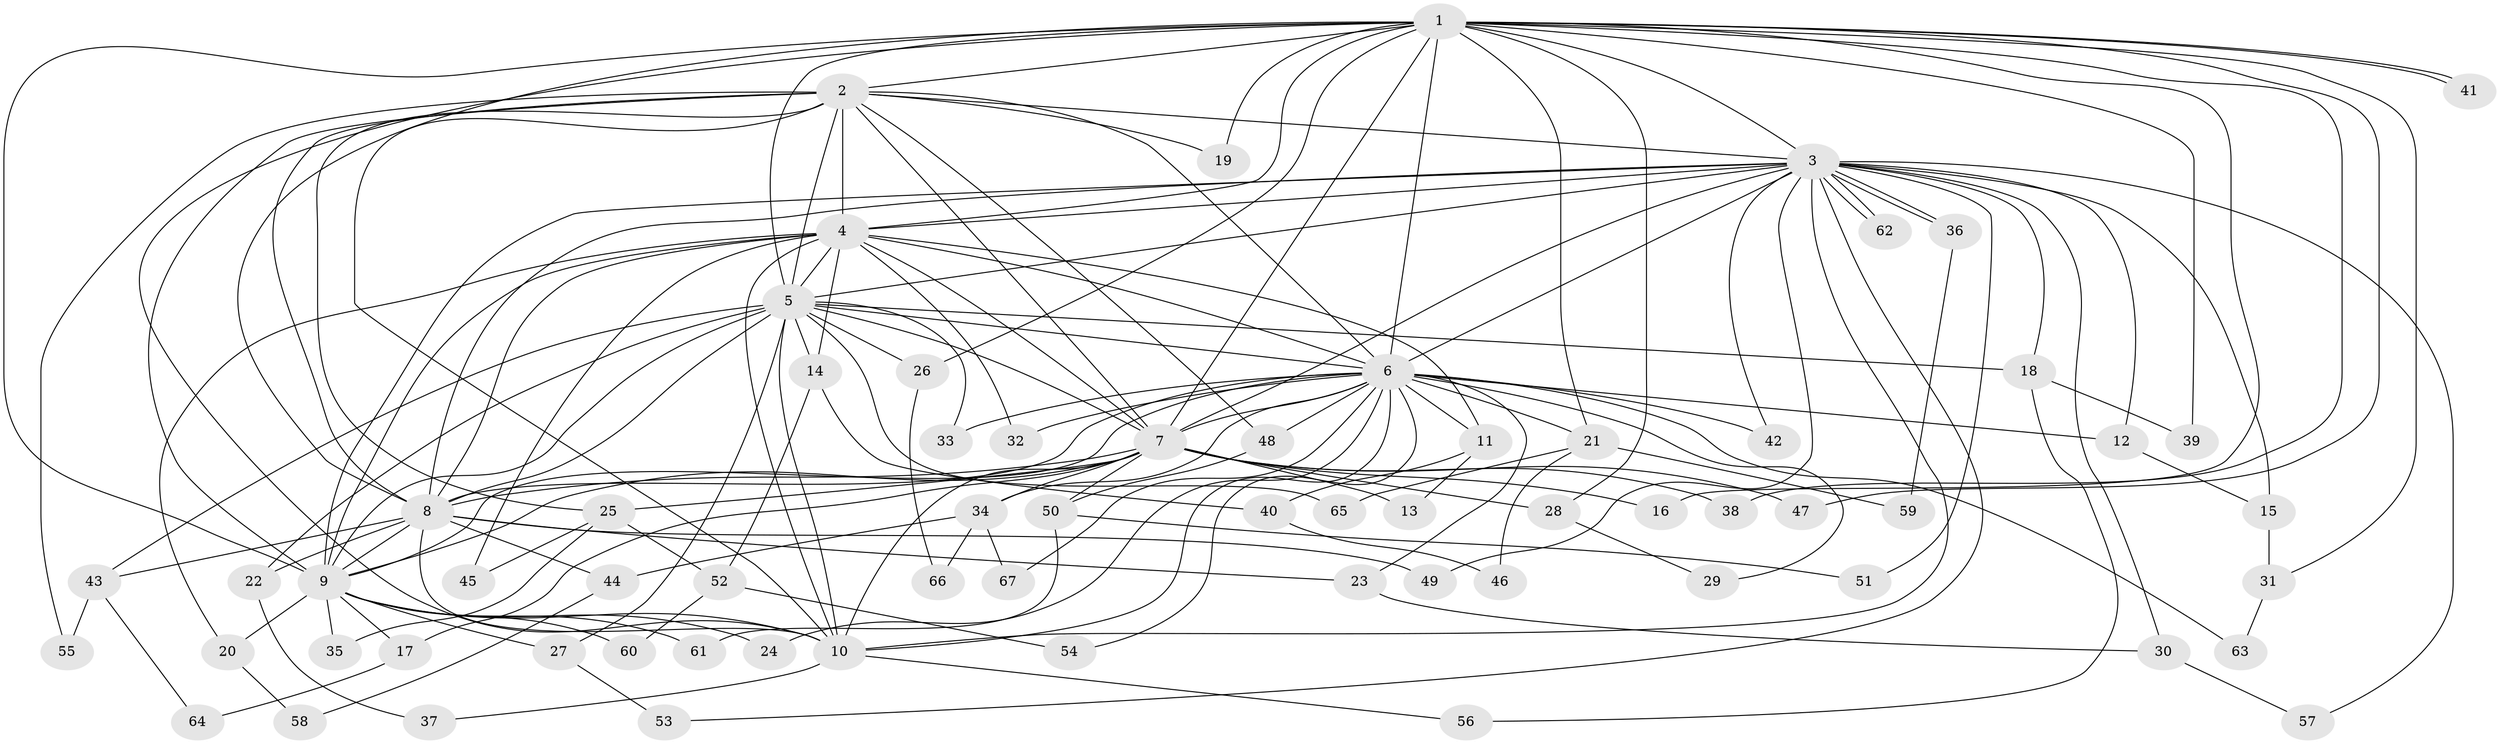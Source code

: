 // coarse degree distribution, {14: 0.038461538461538464, 11: 0.07692307692307693, 15: 0.038461538461538464, 13: 0.07692307692307693, 12: 0.038461538461538464, 9: 0.038461538461538464, 2: 0.46153846153846156, 3: 0.15384615384615385, 5: 0.07692307692307693}
// Generated by graph-tools (version 1.1) at 2025/17/03/04/25 18:17:42]
// undirected, 67 vertices, 159 edges
graph export_dot {
graph [start="1"]
  node [color=gray90,style=filled];
  1;
  2;
  3;
  4;
  5;
  6;
  7;
  8;
  9;
  10;
  11;
  12;
  13;
  14;
  15;
  16;
  17;
  18;
  19;
  20;
  21;
  22;
  23;
  24;
  25;
  26;
  27;
  28;
  29;
  30;
  31;
  32;
  33;
  34;
  35;
  36;
  37;
  38;
  39;
  40;
  41;
  42;
  43;
  44;
  45;
  46;
  47;
  48;
  49;
  50;
  51;
  52;
  53;
  54;
  55;
  56;
  57;
  58;
  59;
  60;
  61;
  62;
  63;
  64;
  65;
  66;
  67;
  1 -- 2;
  1 -- 3;
  1 -- 4;
  1 -- 5;
  1 -- 6;
  1 -- 7;
  1 -- 8;
  1 -- 9;
  1 -- 10;
  1 -- 16;
  1 -- 19;
  1 -- 21;
  1 -- 26;
  1 -- 28;
  1 -- 31;
  1 -- 38;
  1 -- 39;
  1 -- 41;
  1 -- 41;
  1 -- 47;
  2 -- 3;
  2 -- 4;
  2 -- 5;
  2 -- 6;
  2 -- 7;
  2 -- 8;
  2 -- 9;
  2 -- 10;
  2 -- 19;
  2 -- 25;
  2 -- 48;
  2 -- 55;
  3 -- 4;
  3 -- 5;
  3 -- 6;
  3 -- 7;
  3 -- 8;
  3 -- 9;
  3 -- 10;
  3 -- 12;
  3 -- 15;
  3 -- 18;
  3 -- 30;
  3 -- 36;
  3 -- 36;
  3 -- 42;
  3 -- 49;
  3 -- 51;
  3 -- 53;
  3 -- 57;
  3 -- 62;
  3 -- 62;
  4 -- 5;
  4 -- 6;
  4 -- 7;
  4 -- 8;
  4 -- 9;
  4 -- 10;
  4 -- 11;
  4 -- 14;
  4 -- 20;
  4 -- 32;
  4 -- 45;
  5 -- 6;
  5 -- 7;
  5 -- 8;
  5 -- 9;
  5 -- 10;
  5 -- 14;
  5 -- 18;
  5 -- 22;
  5 -- 26;
  5 -- 27;
  5 -- 33;
  5 -- 43;
  5 -- 65;
  6 -- 7;
  6 -- 8;
  6 -- 9;
  6 -- 10;
  6 -- 11;
  6 -- 12;
  6 -- 21;
  6 -- 23;
  6 -- 24;
  6 -- 29;
  6 -- 32;
  6 -- 33;
  6 -- 34;
  6 -- 42;
  6 -- 48;
  6 -- 54;
  6 -- 63;
  6 -- 67;
  7 -- 8;
  7 -- 9;
  7 -- 10;
  7 -- 13;
  7 -- 16;
  7 -- 17;
  7 -- 25;
  7 -- 28;
  7 -- 34;
  7 -- 38;
  7 -- 47;
  7 -- 50;
  8 -- 9;
  8 -- 10;
  8 -- 22;
  8 -- 23;
  8 -- 43;
  8 -- 44;
  8 -- 49;
  9 -- 10;
  9 -- 17;
  9 -- 20;
  9 -- 24;
  9 -- 27;
  9 -- 35;
  9 -- 60;
  9 -- 61;
  10 -- 37;
  10 -- 56;
  11 -- 13;
  11 -- 40;
  12 -- 15;
  14 -- 40;
  14 -- 52;
  15 -- 31;
  17 -- 64;
  18 -- 39;
  18 -- 56;
  20 -- 58;
  21 -- 46;
  21 -- 59;
  21 -- 65;
  22 -- 37;
  23 -- 30;
  25 -- 35;
  25 -- 45;
  25 -- 52;
  26 -- 66;
  27 -- 53;
  28 -- 29;
  30 -- 57;
  31 -- 63;
  34 -- 44;
  34 -- 66;
  34 -- 67;
  36 -- 59;
  40 -- 46;
  43 -- 55;
  43 -- 64;
  44 -- 58;
  48 -- 50;
  50 -- 51;
  50 -- 61;
  52 -- 54;
  52 -- 60;
}
